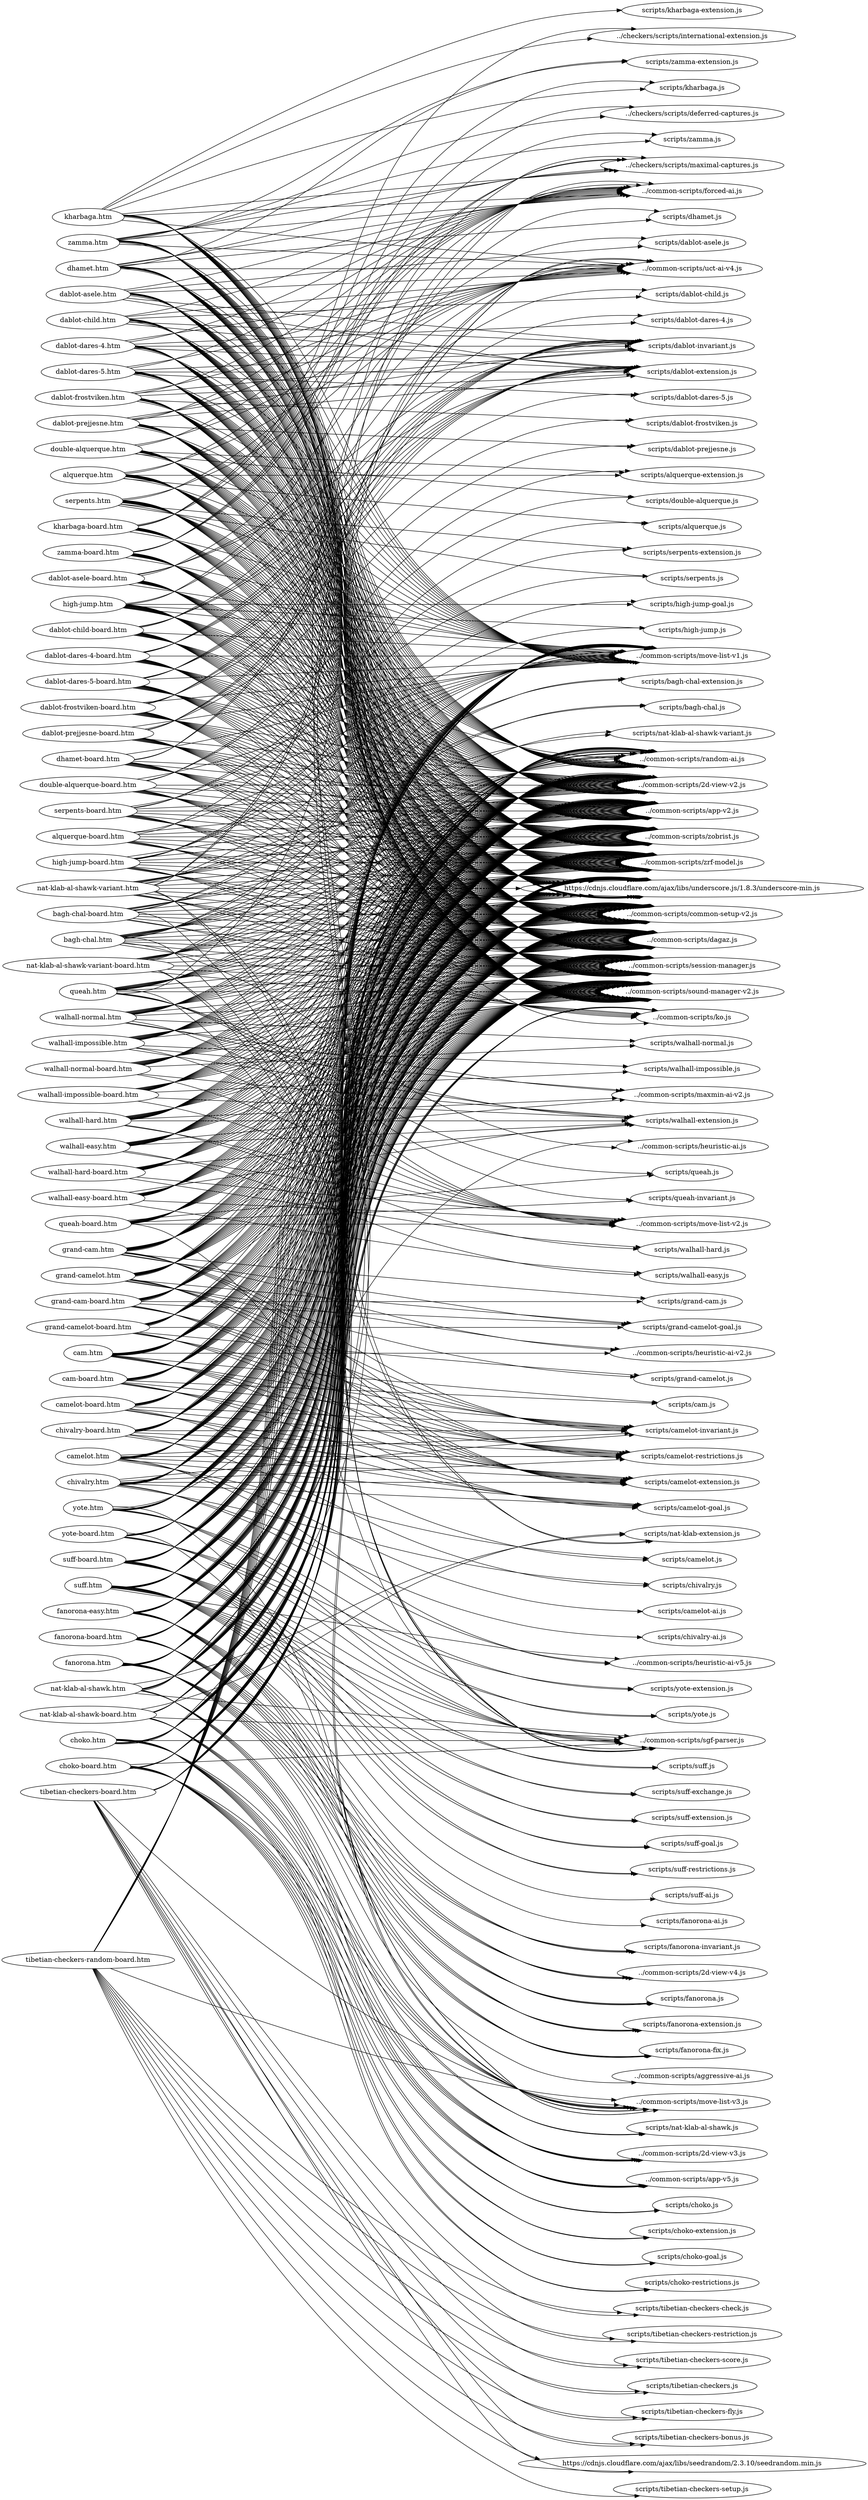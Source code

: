 digraph "graph" {
graph[ ranksep=10, rankdir = LR ];
  "alquerque-board.htm" -> "../common-scripts/2d-view-v2.js";
  "alquerque-board.htm" -> "../common-scripts/app-v2.js";
  "alquerque-board.htm" -> "../common-scripts/common-setup-v2.js";
  "alquerque-board.htm" -> "../common-scripts/dagaz.js";
  "alquerque-board.htm" -> "../common-scripts/move-list-v1.js";
  "alquerque-board.htm" -> "../common-scripts/session-manager.js";
  "alquerque-board.htm" -> "../common-scripts/sound-manager-v2.js";
  "alquerque-board.htm" -> "../common-scripts/zobrist.js";
  "alquerque-board.htm" -> "../common-scripts/zrf-model.js";
  "alquerque-board.htm" -> "https://cdnjs.cloudflare.com/ajax/libs/underscore.js/1.8.3/underscore-min.js";
  "alquerque-board.htm" -> "scripts/alquerque.js";
  "alquerque.htm" -> "../common-scripts/2d-view-v2.js";
  "alquerque.htm" -> "../common-scripts/app-v2.js";
  "alquerque.htm" -> "../common-scripts/common-setup-v2.js";
  "alquerque.htm" -> "../common-scripts/dagaz.js";
  "alquerque.htm" -> "../common-scripts/forced-ai.js";
  "alquerque.htm" -> "../common-scripts/move-list-v1.js";
  "alquerque.htm" -> "../common-scripts/random-ai.js";
  "alquerque.htm" -> "../common-scripts/session-manager.js";
  "alquerque.htm" -> "../common-scripts/sound-manager-v2.js";
  "alquerque.htm" -> "../common-scripts/uct-ai-v4.js";
  "alquerque.htm" -> "../common-scripts/zobrist.js";
  "alquerque.htm" -> "../common-scripts/zrf-model.js";
  "alquerque.htm" -> "https://cdnjs.cloudflare.com/ajax/libs/underscore.js/1.8.3/underscore-min.js";
  "alquerque.htm" -> "scripts/alquerque-extension.js";
  "alquerque.htm" -> "scripts/alquerque.js";
  "bagh-chal-board.htm" -> "../common-scripts/2d-view-v2.js";
  "bagh-chal-board.htm" -> "../common-scripts/app-v2.js";
  "bagh-chal-board.htm" -> "../common-scripts/common-setup-v2.js";
  "bagh-chal-board.htm" -> "../common-scripts/dagaz.js";
  "bagh-chal-board.htm" -> "../common-scripts/ko.js";
  "bagh-chal-board.htm" -> "../common-scripts/move-list-v3.js";
  "bagh-chal-board.htm" -> "../common-scripts/session-manager.js";
  "bagh-chal-board.htm" -> "../common-scripts/sound-manager-v2.js";
  "bagh-chal-board.htm" -> "../common-scripts/zobrist.js";
  "bagh-chal-board.htm" -> "../common-scripts/zrf-model.js";
  "bagh-chal-board.htm" -> "https://cdnjs.cloudflare.com/ajax/libs/underscore.js/1.8.3/underscore-min.js";
  "bagh-chal-board.htm" -> "scripts/bagh-chal-extension.js";
  "bagh-chal-board.htm" -> "scripts/bagh-chal.js";
  "bagh-chal.htm" -> "../common-scripts/2d-view-v2.js";
  "bagh-chal.htm" -> "../common-scripts/app-v2.js";
  "bagh-chal.htm" -> "../common-scripts/common-setup-v2.js";
  "bagh-chal.htm" -> "../common-scripts/dagaz.js";
  "bagh-chal.htm" -> "../common-scripts/heuristic-ai.js";
  "bagh-chal.htm" -> "../common-scripts/ko.js";
  "bagh-chal.htm" -> "../common-scripts/move-list-v3.js";
  "bagh-chal.htm" -> "../common-scripts/random-ai.js";
  "bagh-chal.htm" -> "../common-scripts/session-manager.js";
  "bagh-chal.htm" -> "../common-scripts/sound-manager-v2.js";
  "bagh-chal.htm" -> "../common-scripts/zobrist.js";
  "bagh-chal.htm" -> "../common-scripts/zrf-model.js";
  "bagh-chal.htm" -> "https://cdnjs.cloudflare.com/ajax/libs/underscore.js/1.8.3/underscore-min.js";
  "bagh-chal.htm" -> "scripts/bagh-chal-extension.js";
  "bagh-chal.htm" -> "scripts/bagh-chal.js";
  "cam-board.htm" -> "../common-scripts/2d-view-v2.js";
  "cam-board.htm" -> "../common-scripts/app-v2.js";
  "cam-board.htm" -> "../common-scripts/common-setup-v2.js";
  "cam-board.htm" -> "../common-scripts/dagaz.js";
  "cam-board.htm" -> "../common-scripts/move-list-v1.js";
  "cam-board.htm" -> "../common-scripts/session-manager.js";
  "cam-board.htm" -> "../common-scripts/sound-manager-v2.js";
  "cam-board.htm" -> "../common-scripts/zobrist.js";
  "cam-board.htm" -> "../common-scripts/zrf-model.js";
  "cam-board.htm" -> "https://cdnjs.cloudflare.com/ajax/libs/underscore.js/1.8.3/underscore-min.js";
  "cam-board.htm" -> "scripts/cam.js";
  "cam-board.htm" -> "scripts/camelot-extension.js";
  "cam-board.htm" -> "scripts/camelot-goal.js";
  "cam-board.htm" -> "scripts/camelot-invariant.js";
  "cam-board.htm" -> "scripts/camelot-restrictions.js";
  "cam.htm" -> "../common-scripts/2d-view-v2.js";
  "cam.htm" -> "../common-scripts/app-v2.js";
  "cam.htm" -> "../common-scripts/common-setup-v2.js";
  "cam.htm" -> "../common-scripts/dagaz.js";
  "cam.htm" -> "../common-scripts/heuristic-ai-v2.js";
  "cam.htm" -> "../common-scripts/move-list-v1.js";
  "cam.htm" -> "../common-scripts/random-ai.js";
  "cam.htm" -> "../common-scripts/session-manager.js";
  "cam.htm" -> "../common-scripts/sound-manager-v2.js";
  "cam.htm" -> "../common-scripts/zobrist.js";
  "cam.htm" -> "../common-scripts/zrf-model.js";
  "cam.htm" -> "https://cdnjs.cloudflare.com/ajax/libs/underscore.js/1.8.3/underscore-min.js";
  "cam.htm" -> "scripts/cam.js";
  "cam.htm" -> "scripts/camelot-extension.js";
  "cam.htm" -> "scripts/camelot-goal.js";
  "cam.htm" -> "scripts/camelot-invariant.js";
  "cam.htm" -> "scripts/camelot-restrictions.js";
  "camelot-board.htm" -> "../common-scripts/2d-view-v2.js";
  "camelot-board.htm" -> "../common-scripts/app-v2.js";
  "camelot-board.htm" -> "../common-scripts/common-setup-v2.js";
  "camelot-board.htm" -> "../common-scripts/dagaz.js";
  "camelot-board.htm" -> "../common-scripts/move-list-v1.js";
  "camelot-board.htm" -> "../common-scripts/session-manager.js";
  "camelot-board.htm" -> "../common-scripts/sound-manager-v2.js";
  "camelot-board.htm" -> "../common-scripts/zobrist.js";
  "camelot-board.htm" -> "../common-scripts/zrf-model.js";
  "camelot-board.htm" -> "https://cdnjs.cloudflare.com/ajax/libs/underscore.js/1.8.3/underscore-min.js";
  "camelot-board.htm" -> "scripts/camelot-extension.js";
  "camelot-board.htm" -> "scripts/camelot-goal.js";
  "camelot-board.htm" -> "scripts/camelot-invariant.js";
  "camelot-board.htm" -> "scripts/camelot-restrictions.js";
  "camelot-board.htm" -> "scripts/camelot.js";
  "camelot.htm" -> "../common-scripts/2d-view-v2.js";
  "camelot.htm" -> "../common-scripts/app-v2.js";
  "camelot.htm" -> "../common-scripts/common-setup-v2.js";
  "camelot.htm" -> "../common-scripts/dagaz.js";
  "camelot.htm" -> "../common-scripts/heuristic-ai-v5.js";
  "camelot.htm" -> "../common-scripts/move-list-v1.js";
  "camelot.htm" -> "../common-scripts/random-ai.js";
  "camelot.htm" -> "../common-scripts/session-manager.js";
  "camelot.htm" -> "../common-scripts/sound-manager-v2.js";
  "camelot.htm" -> "../common-scripts/zobrist.js";
  "camelot.htm" -> "../common-scripts/zrf-model.js";
  "camelot.htm" -> "https://cdnjs.cloudflare.com/ajax/libs/underscore.js/1.8.3/underscore-min.js";
  "camelot.htm" -> "scripts/camelot-ai.js";
  "camelot.htm" -> "scripts/camelot-extension.js";
  "camelot.htm" -> "scripts/camelot-goal.js";
  "camelot.htm" -> "scripts/camelot-invariant.js";
  "camelot.htm" -> "scripts/camelot-restrictions.js";
  "camelot.htm" -> "scripts/camelot.js";
  "chivalry-board.htm" -> "../common-scripts/2d-view-v2.js";
  "chivalry-board.htm" -> "../common-scripts/app-v2.js";
  "chivalry-board.htm" -> "../common-scripts/common-setup-v2.js";
  "chivalry-board.htm" -> "../common-scripts/dagaz.js";
  "chivalry-board.htm" -> "../common-scripts/move-list-v1.js";
  "chivalry-board.htm" -> "../common-scripts/session-manager.js";
  "chivalry-board.htm" -> "../common-scripts/sound-manager-v2.js";
  "chivalry-board.htm" -> "../common-scripts/zobrist.js";
  "chivalry-board.htm" -> "../common-scripts/zrf-model.js";
  "chivalry-board.htm" -> "https://cdnjs.cloudflare.com/ajax/libs/underscore.js/1.8.3/underscore-min.js";
  "chivalry-board.htm" -> "scripts/camelot-extension.js";
  "chivalry-board.htm" -> "scripts/camelot-goal.js";
  "chivalry-board.htm" -> "scripts/camelot-invariant.js";
  "chivalry-board.htm" -> "scripts/camelot-restrictions.js";
  "chivalry-board.htm" -> "scripts/chivalry.js";
  "chivalry.htm" -> "../common-scripts/2d-view-v2.js";
  "chivalry.htm" -> "../common-scripts/app-v2.js";
  "chivalry.htm" -> "../common-scripts/common-setup-v2.js";
  "chivalry.htm" -> "../common-scripts/dagaz.js";
  "chivalry.htm" -> "../common-scripts/heuristic-ai-v5.js";
  "chivalry.htm" -> "../common-scripts/move-list-v1.js";
  "chivalry.htm" -> "../common-scripts/random-ai.js";
  "chivalry.htm" -> "../common-scripts/session-manager.js";
  "chivalry.htm" -> "../common-scripts/sound-manager-v2.js";
  "chivalry.htm" -> "../common-scripts/zobrist.js";
  "chivalry.htm" -> "../common-scripts/zrf-model.js";
  "chivalry.htm" -> "https://cdnjs.cloudflare.com/ajax/libs/underscore.js/1.8.3/underscore-min.js";
  "chivalry.htm" -> "scripts/camelot-extension.js";
  "chivalry.htm" -> "scripts/camelot-goal.js";
  "chivalry.htm" -> "scripts/camelot-invariant.js";
  "chivalry.htm" -> "scripts/camelot-restrictions.js";
  "chivalry.htm" -> "scripts/chivalry-ai.js";
  "chivalry.htm" -> "scripts/chivalry.js";
  "choko-board.htm" -> "../common-scripts/2d-view-v3.js";
  "choko-board.htm" -> "../common-scripts/app-v5.js";
  "choko-board.htm" -> "../common-scripts/common-setup-v2.js";
  "choko-board.htm" -> "../common-scripts/dagaz.js";
  "choko-board.htm" -> "../common-scripts/ko.js";
  "choko-board.htm" -> "../common-scripts/move-list-v3.js";
  "choko-board.htm" -> "../common-scripts/session-manager.js";
  "choko-board.htm" -> "../common-scripts/sgf-parser.js";
  "choko-board.htm" -> "../common-scripts/sound-manager-v2.js";
  "choko-board.htm" -> "../common-scripts/zobrist.js";
  "choko-board.htm" -> "../common-scripts/zrf-model.js";
  "choko-board.htm" -> "https://cdnjs.cloudflare.com/ajax/libs/underscore.js/1.8.3/underscore-min.js";
  "choko-board.htm" -> "scripts/choko-extension.js";
  "choko-board.htm" -> "scripts/choko-goal.js";
  "choko-board.htm" -> "scripts/choko-restrictions.js";
  "choko-board.htm" -> "scripts/choko.js";
  "choko.htm" -> "../common-scripts/2d-view-v3.js";
  "choko.htm" -> "../common-scripts/app-v5.js";
  "choko.htm" -> "../common-scripts/common-setup-v2.js";
  "choko.htm" -> "../common-scripts/dagaz.js";
  "choko.htm" -> "../common-scripts/ko.js";
  "choko.htm" -> "../common-scripts/move-list-v3.js";
  "choko.htm" -> "../common-scripts/random-ai.js";
  "choko.htm" -> "../common-scripts/session-manager.js";
  "choko.htm" -> "../common-scripts/sgf-parser.js";
  "choko.htm" -> "../common-scripts/sound-manager-v2.js";
  "choko.htm" -> "../common-scripts/uct-ai-v4.js";
  "choko.htm" -> "../common-scripts/zobrist.js";
  "choko.htm" -> "../common-scripts/zrf-model.js";
  "choko.htm" -> "https://cdnjs.cloudflare.com/ajax/libs/underscore.js/1.8.3/underscore-min.js";
  "choko.htm" -> "scripts/choko-extension.js";
  "choko.htm" -> "scripts/choko-goal.js";
  "choko.htm" -> "scripts/choko-restrictions.js";
  "choko.htm" -> "scripts/choko.js";
  "dablot-asele-board.htm" -> "../common-scripts/2d-view-v2.js";
  "dablot-asele-board.htm" -> "../common-scripts/app-v2.js";
  "dablot-asele-board.htm" -> "../common-scripts/common-setup-v2.js";
  "dablot-asele-board.htm" -> "../common-scripts/dagaz.js";
  "dablot-asele-board.htm" -> "../common-scripts/move-list-v1.js";
  "dablot-asele-board.htm" -> "../common-scripts/session-manager.js";
  "dablot-asele-board.htm" -> "../common-scripts/sound-manager-v2.js";
  "dablot-asele-board.htm" -> "../common-scripts/zobrist.js";
  "dablot-asele-board.htm" -> "../common-scripts/zrf-model.js";
  "dablot-asele-board.htm" -> "https://cdnjs.cloudflare.com/ajax/libs/underscore.js/1.8.3/underscore-min.js";
  "dablot-asele-board.htm" -> "scripts/dablot-asele.js";
  "dablot-asele-board.htm" -> "scripts/dablot-extension.js";
  "dablot-asele-board.htm" -> "scripts/dablot-invariant.js";
  "dablot-asele.htm" -> "../common-scripts/2d-view-v2.js";
  "dablot-asele.htm" -> "../common-scripts/app-v2.js";
  "dablot-asele.htm" -> "../common-scripts/common-setup-v2.js";
  "dablot-asele.htm" -> "../common-scripts/dagaz.js";
  "dablot-asele.htm" -> "../common-scripts/forced-ai.js";
  "dablot-asele.htm" -> "../common-scripts/move-list-v1.js";
  "dablot-asele.htm" -> "../common-scripts/random-ai.js";
  "dablot-asele.htm" -> "../common-scripts/session-manager.js";
  "dablot-asele.htm" -> "../common-scripts/sound-manager-v2.js";
  "dablot-asele.htm" -> "../common-scripts/uct-ai-v4.js";
  "dablot-asele.htm" -> "../common-scripts/zobrist.js";
  "dablot-asele.htm" -> "../common-scripts/zrf-model.js";
  "dablot-asele.htm" -> "https://cdnjs.cloudflare.com/ajax/libs/underscore.js/1.8.3/underscore-min.js";
  "dablot-asele.htm" -> "scripts/dablot-asele.js";
  "dablot-asele.htm" -> "scripts/dablot-extension.js";
  "dablot-asele.htm" -> "scripts/dablot-invariant.js";
  "dablot-child-board.htm" -> "../common-scripts/2d-view-v2.js";
  "dablot-child-board.htm" -> "../common-scripts/app-v2.js";
  "dablot-child-board.htm" -> "../common-scripts/common-setup-v2.js";
  "dablot-child-board.htm" -> "../common-scripts/dagaz.js";
  "dablot-child-board.htm" -> "../common-scripts/move-list-v1.js";
  "dablot-child-board.htm" -> "../common-scripts/session-manager.js";
  "dablot-child-board.htm" -> "../common-scripts/sound-manager-v2.js";
  "dablot-child-board.htm" -> "../common-scripts/zobrist.js";
  "dablot-child-board.htm" -> "../common-scripts/zrf-model.js";
  "dablot-child-board.htm" -> "https://cdnjs.cloudflare.com/ajax/libs/underscore.js/1.8.3/underscore-min.js";
  "dablot-child-board.htm" -> "scripts/dablot-child.js";
  "dablot-child-board.htm" -> "scripts/dablot-extension.js";
  "dablot-child-board.htm" -> "scripts/dablot-invariant.js";
  "dablot-child.htm" -> "../common-scripts/2d-view-v2.js";
  "dablot-child.htm" -> "../common-scripts/app-v2.js";
  "dablot-child.htm" -> "../common-scripts/common-setup-v2.js";
  "dablot-child.htm" -> "../common-scripts/dagaz.js";
  "dablot-child.htm" -> "../common-scripts/forced-ai.js";
  "dablot-child.htm" -> "../common-scripts/move-list-v1.js";
  "dablot-child.htm" -> "../common-scripts/random-ai.js";
  "dablot-child.htm" -> "../common-scripts/session-manager.js";
  "dablot-child.htm" -> "../common-scripts/sound-manager-v2.js";
  "dablot-child.htm" -> "../common-scripts/uct-ai-v4.js";
  "dablot-child.htm" -> "../common-scripts/zobrist.js";
  "dablot-child.htm" -> "../common-scripts/zrf-model.js";
  "dablot-child.htm" -> "https://cdnjs.cloudflare.com/ajax/libs/underscore.js/1.8.3/underscore-min.js";
  "dablot-child.htm" -> "scripts/dablot-child.js";
  "dablot-child.htm" -> "scripts/dablot-extension.js";
  "dablot-child.htm" -> "scripts/dablot-invariant.js";
  "dablot-dares-4-board.htm" -> "../common-scripts/2d-view-v2.js";
  "dablot-dares-4-board.htm" -> "../common-scripts/app-v2.js";
  "dablot-dares-4-board.htm" -> "../common-scripts/common-setup-v2.js";
  "dablot-dares-4-board.htm" -> "../common-scripts/dagaz.js";
  "dablot-dares-4-board.htm" -> "../common-scripts/move-list-v1.js";
  "dablot-dares-4-board.htm" -> "../common-scripts/session-manager.js";
  "dablot-dares-4-board.htm" -> "../common-scripts/sound-manager-v2.js";
  "dablot-dares-4-board.htm" -> "../common-scripts/zobrist.js";
  "dablot-dares-4-board.htm" -> "../common-scripts/zrf-model.js";
  "dablot-dares-4-board.htm" -> "https://cdnjs.cloudflare.com/ajax/libs/underscore.js/1.8.3/underscore-min.js";
  "dablot-dares-4-board.htm" -> "scripts/dablot-dares-4.js";
  "dablot-dares-4-board.htm" -> "scripts/dablot-extension.js";
  "dablot-dares-4-board.htm" -> "scripts/dablot-invariant.js";
  "dablot-dares-4.htm" -> "../common-scripts/2d-view-v2.js";
  "dablot-dares-4.htm" -> "../common-scripts/app-v2.js";
  "dablot-dares-4.htm" -> "../common-scripts/common-setup-v2.js";
  "dablot-dares-4.htm" -> "../common-scripts/dagaz.js";
  "dablot-dares-4.htm" -> "../common-scripts/forced-ai.js";
  "dablot-dares-4.htm" -> "../common-scripts/move-list-v1.js";
  "dablot-dares-4.htm" -> "../common-scripts/random-ai.js";
  "dablot-dares-4.htm" -> "../common-scripts/session-manager.js";
  "dablot-dares-4.htm" -> "../common-scripts/sound-manager-v2.js";
  "dablot-dares-4.htm" -> "../common-scripts/uct-ai-v4.js";
  "dablot-dares-4.htm" -> "../common-scripts/zobrist.js";
  "dablot-dares-4.htm" -> "../common-scripts/zrf-model.js";
  "dablot-dares-4.htm" -> "https://cdnjs.cloudflare.com/ajax/libs/underscore.js/1.8.3/underscore-min.js";
  "dablot-dares-4.htm" -> "scripts/dablot-dares-4.js";
  "dablot-dares-4.htm" -> "scripts/dablot-extension.js";
  "dablot-dares-4.htm" -> "scripts/dablot-invariant.js";
  "dablot-dares-5-board.htm" -> "../common-scripts/2d-view-v2.js";
  "dablot-dares-5-board.htm" -> "../common-scripts/app-v2.js";
  "dablot-dares-5-board.htm" -> "../common-scripts/common-setup-v2.js";
  "dablot-dares-5-board.htm" -> "../common-scripts/dagaz.js";
  "dablot-dares-5-board.htm" -> "../common-scripts/move-list-v1.js";
  "dablot-dares-5-board.htm" -> "../common-scripts/session-manager.js";
  "dablot-dares-5-board.htm" -> "../common-scripts/sound-manager-v2.js";
  "dablot-dares-5-board.htm" -> "../common-scripts/zobrist.js";
  "dablot-dares-5-board.htm" -> "../common-scripts/zrf-model.js";
  "dablot-dares-5-board.htm" -> "https://cdnjs.cloudflare.com/ajax/libs/underscore.js/1.8.3/underscore-min.js";
  "dablot-dares-5-board.htm" -> "scripts/dablot-dares-5.js";
  "dablot-dares-5-board.htm" -> "scripts/dablot-extension.js";
  "dablot-dares-5-board.htm" -> "scripts/dablot-invariant.js";
  "dablot-dares-5.htm" -> "../common-scripts/2d-view-v2.js";
  "dablot-dares-5.htm" -> "../common-scripts/app-v2.js";
  "dablot-dares-5.htm" -> "../common-scripts/common-setup-v2.js";
  "dablot-dares-5.htm" -> "../common-scripts/dagaz.js";
  "dablot-dares-5.htm" -> "../common-scripts/forced-ai.js";
  "dablot-dares-5.htm" -> "../common-scripts/move-list-v1.js";
  "dablot-dares-5.htm" -> "../common-scripts/random-ai.js";
  "dablot-dares-5.htm" -> "../common-scripts/session-manager.js";
  "dablot-dares-5.htm" -> "../common-scripts/sound-manager-v2.js";
  "dablot-dares-5.htm" -> "../common-scripts/uct-ai-v4.js";
  "dablot-dares-5.htm" -> "../common-scripts/zobrist.js";
  "dablot-dares-5.htm" -> "../common-scripts/zrf-model.js";
  "dablot-dares-5.htm" -> "https://cdnjs.cloudflare.com/ajax/libs/underscore.js/1.8.3/underscore-min.js";
  "dablot-dares-5.htm" -> "scripts/dablot-dares-5.js";
  "dablot-dares-5.htm" -> "scripts/dablot-extension.js";
  "dablot-dares-5.htm" -> "scripts/dablot-invariant.js";
  "dablot-frostviken-board.htm" -> "../common-scripts/2d-view-v2.js";
  "dablot-frostviken-board.htm" -> "../common-scripts/app-v2.js";
  "dablot-frostviken-board.htm" -> "../common-scripts/common-setup-v2.js";
  "dablot-frostviken-board.htm" -> "../common-scripts/dagaz.js";
  "dablot-frostviken-board.htm" -> "../common-scripts/move-list-v1.js";
  "dablot-frostviken-board.htm" -> "../common-scripts/session-manager.js";
  "dablot-frostviken-board.htm" -> "../common-scripts/sound-manager-v2.js";
  "dablot-frostviken-board.htm" -> "../common-scripts/zobrist.js";
  "dablot-frostviken-board.htm" -> "../common-scripts/zrf-model.js";
  "dablot-frostviken-board.htm" -> "https://cdnjs.cloudflare.com/ajax/libs/underscore.js/1.8.3/underscore-min.js";
  "dablot-frostviken-board.htm" -> "scripts/dablot-extension.js";
  "dablot-frostviken-board.htm" -> "scripts/dablot-frostviken.js";
  "dablot-frostviken-board.htm" -> "scripts/dablot-invariant.js";
  "dablot-frostviken.htm" -> "../common-scripts/2d-view-v2.js";
  "dablot-frostviken.htm" -> "../common-scripts/app-v2.js";
  "dablot-frostviken.htm" -> "../common-scripts/common-setup-v2.js";
  "dablot-frostviken.htm" -> "../common-scripts/dagaz.js";
  "dablot-frostviken.htm" -> "../common-scripts/forced-ai.js";
  "dablot-frostviken.htm" -> "../common-scripts/move-list-v1.js";
  "dablot-frostviken.htm" -> "../common-scripts/random-ai.js";
  "dablot-frostviken.htm" -> "../common-scripts/session-manager.js";
  "dablot-frostviken.htm" -> "../common-scripts/sound-manager-v2.js";
  "dablot-frostviken.htm" -> "../common-scripts/uct-ai-v4.js";
  "dablot-frostviken.htm" -> "../common-scripts/zobrist.js";
  "dablot-frostviken.htm" -> "../common-scripts/zrf-model.js";
  "dablot-frostviken.htm" -> "https://cdnjs.cloudflare.com/ajax/libs/underscore.js/1.8.3/underscore-min.js";
  "dablot-frostviken.htm" -> "scripts/dablot-extension.js";
  "dablot-frostviken.htm" -> "scripts/dablot-frostviken.js";
  "dablot-frostviken.htm" -> "scripts/dablot-invariant.js";
  "dablot-prejjesne-board.htm" -> "../common-scripts/2d-view-v2.js";
  "dablot-prejjesne-board.htm" -> "../common-scripts/app-v2.js";
  "dablot-prejjesne-board.htm" -> "../common-scripts/common-setup-v2.js";
  "dablot-prejjesne-board.htm" -> "../common-scripts/dagaz.js";
  "dablot-prejjesne-board.htm" -> "../common-scripts/move-list-v1.js";
  "dablot-prejjesne-board.htm" -> "../common-scripts/session-manager.js";
  "dablot-prejjesne-board.htm" -> "../common-scripts/sound-manager-v2.js";
  "dablot-prejjesne-board.htm" -> "../common-scripts/zobrist.js";
  "dablot-prejjesne-board.htm" -> "../common-scripts/zrf-model.js";
  "dablot-prejjesne-board.htm" -> "https://cdnjs.cloudflare.com/ajax/libs/underscore.js/1.8.3/underscore-min.js";
  "dablot-prejjesne-board.htm" -> "scripts/dablot-extension.js";
  "dablot-prejjesne-board.htm" -> "scripts/dablot-invariant.js";
  "dablot-prejjesne-board.htm" -> "scripts/dablot-prejjesne.js";
  "dablot-prejjesne.htm" -> "../common-scripts/2d-view-v2.js";
  "dablot-prejjesne.htm" -> "../common-scripts/app-v2.js";
  "dablot-prejjesne.htm" -> "../common-scripts/common-setup-v2.js";
  "dablot-prejjesne.htm" -> "../common-scripts/dagaz.js";
  "dablot-prejjesne.htm" -> "../common-scripts/forced-ai.js";
  "dablot-prejjesne.htm" -> "../common-scripts/move-list-v1.js";
  "dablot-prejjesne.htm" -> "../common-scripts/random-ai.js";
  "dablot-prejjesne.htm" -> "../common-scripts/session-manager.js";
  "dablot-prejjesne.htm" -> "../common-scripts/sound-manager-v2.js";
  "dablot-prejjesne.htm" -> "../common-scripts/uct-ai-v4.js";
  "dablot-prejjesne.htm" -> "../common-scripts/zobrist.js";
  "dablot-prejjesne.htm" -> "../common-scripts/zrf-model.js";
  "dablot-prejjesne.htm" -> "https://cdnjs.cloudflare.com/ajax/libs/underscore.js/1.8.3/underscore-min.js";
  "dablot-prejjesne.htm" -> "scripts/dablot-extension.js";
  "dablot-prejjesne.htm" -> "scripts/dablot-invariant.js";
  "dablot-prejjesne.htm" -> "scripts/dablot-prejjesne.js";
  "dhamet-board.htm" -> "../checkers/scripts/maximal-captures.js";
  "dhamet-board.htm" -> "../common-scripts/2d-view-v2.js";
  "dhamet-board.htm" -> "../common-scripts/app-v2.js";
  "dhamet-board.htm" -> "../common-scripts/common-setup-v2.js";
  "dhamet-board.htm" -> "../common-scripts/dagaz.js";
  "dhamet-board.htm" -> "../common-scripts/move-list-v1.js";
  "dhamet-board.htm" -> "../common-scripts/session-manager.js";
  "dhamet-board.htm" -> "../common-scripts/sound-manager-v2.js";
  "dhamet-board.htm" -> "../common-scripts/zobrist.js";
  "dhamet-board.htm" -> "../common-scripts/zrf-model.js";
  "dhamet-board.htm" -> "https://cdnjs.cloudflare.com/ajax/libs/underscore.js/1.8.3/underscore-min.js";
  "dhamet-board.htm" -> "scripts/dhamet.js";
  "dhamet.htm" -> "../checkers/scripts/maximal-captures.js";
  "dhamet.htm" -> "../common-scripts/2d-view-v2.js";
  "dhamet.htm" -> "../common-scripts/app-v2.js";
  "dhamet.htm" -> "../common-scripts/common-setup-v2.js";
  "dhamet.htm" -> "../common-scripts/dagaz.js";
  "dhamet.htm" -> "../common-scripts/forced-ai.js";
  "dhamet.htm" -> "../common-scripts/move-list-v1.js";
  "dhamet.htm" -> "../common-scripts/random-ai.js";
  "dhamet.htm" -> "../common-scripts/session-manager.js";
  "dhamet.htm" -> "../common-scripts/sound-manager-v2.js";
  "dhamet.htm" -> "../common-scripts/uct-ai-v4.js";
  "dhamet.htm" -> "../common-scripts/zobrist.js";
  "dhamet.htm" -> "../common-scripts/zrf-model.js";
  "dhamet.htm" -> "https://cdnjs.cloudflare.com/ajax/libs/underscore.js/1.8.3/underscore-min.js";
  "dhamet.htm" -> "scripts/dhamet.js";
  "dhamet.htm" -> "scripts/zamma-extension.js";
  "double-alquerque-board.htm" -> "../common-scripts/2d-view-v2.js";
  "double-alquerque-board.htm" -> "../common-scripts/app-v2.js";
  "double-alquerque-board.htm" -> "../common-scripts/common-setup-v2.js";
  "double-alquerque-board.htm" -> "../common-scripts/dagaz.js";
  "double-alquerque-board.htm" -> "../common-scripts/move-list-v1.js";
  "double-alquerque-board.htm" -> "../common-scripts/session-manager.js";
  "double-alquerque-board.htm" -> "../common-scripts/sound-manager-v2.js";
  "double-alquerque-board.htm" -> "../common-scripts/zobrist.js";
  "double-alquerque-board.htm" -> "../common-scripts/zrf-model.js";
  "double-alquerque-board.htm" -> "https://cdnjs.cloudflare.com/ajax/libs/underscore.js/1.8.3/underscore-min.js";
  "double-alquerque-board.htm" -> "scripts/alquerque-extension.js";
  "double-alquerque-board.htm" -> "scripts/double-alquerque.js";
  "double-alquerque.htm" -> "../common-scripts/2d-view-v2.js";
  "double-alquerque.htm" -> "../common-scripts/app-v2.js";
  "double-alquerque.htm" -> "../common-scripts/common-setup-v2.js";
  "double-alquerque.htm" -> "../common-scripts/dagaz.js";
  "double-alquerque.htm" -> "../common-scripts/forced-ai.js";
  "double-alquerque.htm" -> "../common-scripts/move-list-v1.js";
  "double-alquerque.htm" -> "../common-scripts/random-ai.js";
  "double-alquerque.htm" -> "../common-scripts/session-manager.js";
  "double-alquerque.htm" -> "../common-scripts/sound-manager-v2.js";
  "double-alquerque.htm" -> "../common-scripts/uct-ai-v4.js";
  "double-alquerque.htm" -> "../common-scripts/zobrist.js";
  "double-alquerque.htm" -> "../common-scripts/zrf-model.js";
  "double-alquerque.htm" -> "https://cdnjs.cloudflare.com/ajax/libs/underscore.js/1.8.3/underscore-min.js";
  "double-alquerque.htm" -> "scripts/alquerque-extension.js";
  "double-alquerque.htm" -> "scripts/double-alquerque.js";
  "fanorona-board.htm" -> "../common-scripts/2d-view-v4.js";
  "fanorona-board.htm" -> "../common-scripts/app-v2.js";
  "fanorona-board.htm" -> "../common-scripts/common-setup-v2.js";
  "fanorona-board.htm" -> "../common-scripts/dagaz.js";
  "fanorona-board.htm" -> "../common-scripts/move-list-v1.js";
  "fanorona-board.htm" -> "../common-scripts/session-manager.js";
  "fanorona-board.htm" -> "../common-scripts/sound-manager-v2.js";
  "fanorona-board.htm" -> "../common-scripts/zobrist.js";
  "fanorona-board.htm" -> "../common-scripts/zrf-model.js";
  "fanorona-board.htm" -> "https://cdnjs.cloudflare.com/ajax/libs/underscore.js/1.8.3/underscore-min.js";
  "fanorona-board.htm" -> "scripts/fanorona-extension.js";
  "fanorona-board.htm" -> "scripts/fanorona-fix.js";
  "fanorona-board.htm" -> "scripts/fanorona-invariant.js";
  "fanorona-board.htm" -> "scripts/fanorona.js";
  "fanorona-easy.htm" -> "../common-scripts/2d-view-v4.js";
  "fanorona-easy.htm" -> "../common-scripts/app-v2.js";
  "fanorona-easy.htm" -> "../common-scripts/common-setup-v2.js";
  "fanorona-easy.htm" -> "../common-scripts/dagaz.js";
  "fanorona-easy.htm" -> "../common-scripts/move-list-v1.js";
  "fanorona-easy.htm" -> "../common-scripts/random-ai.js";
  "fanorona-easy.htm" -> "../common-scripts/session-manager.js";
  "fanorona-easy.htm" -> "../common-scripts/sound-manager-v2.js";
  "fanorona-easy.htm" -> "../common-scripts/zobrist.js";
  "fanorona-easy.htm" -> "../common-scripts/zrf-model.js";
  "fanorona-easy.htm" -> "https://cdnjs.cloudflare.com/ajax/libs/underscore.js/1.8.3/underscore-min.js";
  "fanorona-easy.htm" -> "scripts/fanorona-ai.js";
  "fanorona-easy.htm" -> "scripts/fanorona-extension.js";
  "fanorona-easy.htm" -> "scripts/fanorona-fix.js";
  "fanorona-easy.htm" -> "scripts/fanorona-invariant.js";
  "fanorona-easy.htm" -> "scripts/fanorona.js";
  "fanorona.htm" -> "../common-scripts/2d-view-v4.js";
  "fanorona.htm" -> "../common-scripts/aggressive-ai.js";
  "fanorona.htm" -> "../common-scripts/app-v2.js";
  "fanorona.htm" -> "../common-scripts/common-setup-v2.js";
  "fanorona.htm" -> "../common-scripts/dagaz.js";
  "fanorona.htm" -> "../common-scripts/move-list-v1.js";
  "fanorona.htm" -> "../common-scripts/random-ai.js";
  "fanorona.htm" -> "../common-scripts/session-manager.js";
  "fanorona.htm" -> "../common-scripts/sound-manager-v2.js";
  "fanorona.htm" -> "../common-scripts/zobrist.js";
  "fanorona.htm" -> "../common-scripts/zrf-model.js";
  "fanorona.htm" -> "https://cdnjs.cloudflare.com/ajax/libs/underscore.js/1.8.3/underscore-min.js";
  "fanorona.htm" -> "scripts/fanorona-extension.js";
  "fanorona.htm" -> "scripts/fanorona-fix.js";
  "fanorona.htm" -> "scripts/fanorona-invariant.js";
  "fanorona.htm" -> "scripts/fanorona.js";
  "grand-cam-board.htm" -> "../common-scripts/2d-view-v2.js";
  "grand-cam-board.htm" -> "../common-scripts/app-v2.js";
  "grand-cam-board.htm" -> "../common-scripts/common-setup-v2.js";
  "grand-cam-board.htm" -> "../common-scripts/dagaz.js";
  "grand-cam-board.htm" -> "../common-scripts/move-list-v1.js";
  "grand-cam-board.htm" -> "../common-scripts/session-manager.js";
  "grand-cam-board.htm" -> "../common-scripts/sound-manager-v2.js";
  "grand-cam-board.htm" -> "../common-scripts/zobrist.js";
  "grand-cam-board.htm" -> "../common-scripts/zrf-model.js";
  "grand-cam-board.htm" -> "https://cdnjs.cloudflare.com/ajax/libs/underscore.js/1.8.3/underscore-min.js";
  "grand-cam-board.htm" -> "scripts/camelot-extension.js";
  "grand-cam-board.htm" -> "scripts/camelot-invariant.js";
  "grand-cam-board.htm" -> "scripts/camelot-restrictions.js";
  "grand-cam-board.htm" -> "scripts/grand-cam.js";
  "grand-cam-board.htm" -> "scripts/grand-camelot-goal.js";
  "grand-cam.htm" -> "../common-scripts/2d-view-v2.js";
  "grand-cam.htm" -> "../common-scripts/app-v2.js";
  "grand-cam.htm" -> "../common-scripts/common-setup-v2.js";
  "grand-cam.htm" -> "../common-scripts/dagaz.js";
  "grand-cam.htm" -> "../common-scripts/heuristic-ai-v2.js";
  "grand-cam.htm" -> "../common-scripts/move-list-v1.js";
  "grand-cam.htm" -> "../common-scripts/random-ai.js";
  "grand-cam.htm" -> "../common-scripts/session-manager.js";
  "grand-cam.htm" -> "../common-scripts/sound-manager-v2.js";
  "grand-cam.htm" -> "../common-scripts/zobrist.js";
  "grand-cam.htm" -> "../common-scripts/zrf-model.js";
  "grand-cam.htm" -> "https://cdnjs.cloudflare.com/ajax/libs/underscore.js/1.8.3/underscore-min.js";
  "grand-cam.htm" -> "scripts/camelot-extension.js";
  "grand-cam.htm" -> "scripts/camelot-invariant.js";
  "grand-cam.htm" -> "scripts/camelot-restrictions.js";
  "grand-cam.htm" -> "scripts/grand-cam.js";
  "grand-cam.htm" -> "scripts/grand-camelot-goal.js";
  "grand-camelot-board.htm" -> "../common-scripts/2d-view-v2.js";
  "grand-camelot-board.htm" -> "../common-scripts/app-v2.js";
  "grand-camelot-board.htm" -> "../common-scripts/common-setup-v2.js";
  "grand-camelot-board.htm" -> "../common-scripts/dagaz.js";
  "grand-camelot-board.htm" -> "../common-scripts/move-list-v1.js";
  "grand-camelot-board.htm" -> "../common-scripts/session-manager.js";
  "grand-camelot-board.htm" -> "../common-scripts/sound-manager-v2.js";
  "grand-camelot-board.htm" -> "../common-scripts/zobrist.js";
  "grand-camelot-board.htm" -> "../common-scripts/zrf-model.js";
  "grand-camelot-board.htm" -> "https://cdnjs.cloudflare.com/ajax/libs/underscore.js/1.8.3/underscore-min.js";
  "grand-camelot-board.htm" -> "scripts/camelot-extension.js";
  "grand-camelot-board.htm" -> "scripts/camelot-invariant.js";
  "grand-camelot-board.htm" -> "scripts/camelot-restrictions.js";
  "grand-camelot-board.htm" -> "scripts/grand-camelot-goal.js";
  "grand-camelot-board.htm" -> "scripts/grand-camelot.js";
  "grand-camelot.htm" -> "../common-scripts/2d-view-v2.js";
  "grand-camelot.htm" -> "../common-scripts/app-v2.js";
  "grand-camelot.htm" -> "../common-scripts/common-setup-v2.js";
  "grand-camelot.htm" -> "../common-scripts/dagaz.js";
  "grand-camelot.htm" -> "../common-scripts/heuristic-ai-v2.js";
  "grand-camelot.htm" -> "../common-scripts/move-list-v1.js";
  "grand-camelot.htm" -> "../common-scripts/random-ai.js";
  "grand-camelot.htm" -> "../common-scripts/session-manager.js";
  "grand-camelot.htm" -> "../common-scripts/sound-manager-v2.js";
  "grand-camelot.htm" -> "../common-scripts/zobrist.js";
  "grand-camelot.htm" -> "../common-scripts/zrf-model.js";
  "grand-camelot.htm" -> "https://cdnjs.cloudflare.com/ajax/libs/underscore.js/1.8.3/underscore-min.js";
  "grand-camelot.htm" -> "scripts/camelot-extension.js";
  "grand-camelot.htm" -> "scripts/camelot-invariant.js";
  "grand-camelot.htm" -> "scripts/camelot-restrictions.js";
  "grand-camelot.htm" -> "scripts/grand-camelot-goal.js";
  "grand-camelot.htm" -> "scripts/grand-camelot.js";
  "high-jump-board.htm" -> "../common-scripts/2d-view-v2.js";
  "high-jump-board.htm" -> "../common-scripts/app-v2.js";
  "high-jump-board.htm" -> "../common-scripts/common-setup-v2.js";
  "high-jump-board.htm" -> "../common-scripts/dagaz.js";
  "high-jump-board.htm" -> "../common-scripts/ko.js";
  "high-jump-board.htm" -> "../common-scripts/move-list-v1.js";
  "high-jump-board.htm" -> "../common-scripts/session-manager.js";
  "high-jump-board.htm" -> "../common-scripts/sound-manager-v2.js";
  "high-jump-board.htm" -> "../common-scripts/zobrist.js";
  "high-jump-board.htm" -> "../common-scripts/zrf-model.js";
  "high-jump-board.htm" -> "https://cdnjs.cloudflare.com/ajax/libs/underscore.js/1.8.3/underscore-min.js";
  "high-jump-board.htm" -> "scripts/high-jump-goal.js";
  "high-jump-board.htm" -> "scripts/high-jump.js";
  "high-jump.htm" -> "../common-scripts/2d-view-v2.js";
  "high-jump.htm" -> "../common-scripts/app-v2.js";
  "high-jump.htm" -> "../common-scripts/common-setup-v2.js";
  "high-jump.htm" -> "../common-scripts/dagaz.js";
  "high-jump.htm" -> "../common-scripts/forced-ai.js";
  "high-jump.htm" -> "../common-scripts/ko.js";
  "high-jump.htm" -> "../common-scripts/move-list-v1.js";
  "high-jump.htm" -> "../common-scripts/random-ai.js";
  "high-jump.htm" -> "../common-scripts/session-manager.js";
  "high-jump.htm" -> "../common-scripts/sound-manager-v2.js";
  "high-jump.htm" -> "../common-scripts/uct-ai-v4.js";
  "high-jump.htm" -> "../common-scripts/zobrist.js";
  "high-jump.htm" -> "../common-scripts/zrf-model.js";
  "high-jump.htm" -> "https://cdnjs.cloudflare.com/ajax/libs/underscore.js/1.8.3/underscore-min.js";
  "high-jump.htm" -> "scripts/high-jump-goal.js";
  "high-jump.htm" -> "scripts/high-jump.js";
  "kharbaga-board.htm" -> "../checkers/scripts/international-extension.js";
  "kharbaga-board.htm" -> "../checkers/scripts/maximal-captures.js";
  "kharbaga-board.htm" -> "../common-scripts/2d-view-v2.js";
  "kharbaga-board.htm" -> "../common-scripts/app-v2.js";
  "kharbaga-board.htm" -> "../common-scripts/common-setup-v2.js";
  "kharbaga-board.htm" -> "../common-scripts/dagaz.js";
  "kharbaga-board.htm" -> "../common-scripts/move-list-v1.js";
  "kharbaga-board.htm" -> "../common-scripts/session-manager.js";
  "kharbaga-board.htm" -> "../common-scripts/sound-manager-v2.js";
  "kharbaga-board.htm" -> "../common-scripts/zobrist.js";
  "kharbaga-board.htm" -> "../common-scripts/zrf-model.js";
  "kharbaga-board.htm" -> "https://cdnjs.cloudflare.com/ajax/libs/underscore.js/1.8.3/underscore-min.js";
  "kharbaga-board.htm" -> "scripts/kharbaga.js";
  "kharbaga.htm" -> "../checkers/scripts/international-extension.js";
  "kharbaga.htm" -> "../checkers/scripts/maximal-captures.js";
  "kharbaga.htm" -> "../common-scripts/2d-view-v2.js";
  "kharbaga.htm" -> "../common-scripts/app-v2.js";
  "kharbaga.htm" -> "../common-scripts/common-setup-v2.js";
  "kharbaga.htm" -> "../common-scripts/dagaz.js";
  "kharbaga.htm" -> "../common-scripts/forced-ai.js";
  "kharbaga.htm" -> "../common-scripts/move-list-v1.js";
  "kharbaga.htm" -> "../common-scripts/random-ai.js";
  "kharbaga.htm" -> "../common-scripts/session-manager.js";
  "kharbaga.htm" -> "../common-scripts/sound-manager-v2.js";
  "kharbaga.htm" -> "../common-scripts/uct-ai-v4.js";
  "kharbaga.htm" -> "../common-scripts/zobrist.js";
  "kharbaga.htm" -> "../common-scripts/zrf-model.js";
  "kharbaga.htm" -> "https://cdnjs.cloudflare.com/ajax/libs/underscore.js/1.8.3/underscore-min.js";
  "kharbaga.htm" -> "scripts/kharbaga-extension.js";
  "kharbaga.htm" -> "scripts/kharbaga.js";
  "nat-klab-al-shawk-board.htm" -> "../common-scripts/2d-view-v3.js";
  "nat-klab-al-shawk-board.htm" -> "../common-scripts/app-v5.js";
  "nat-klab-al-shawk-board.htm" -> "../common-scripts/common-setup-v2.js";
  "nat-klab-al-shawk-board.htm" -> "../common-scripts/dagaz.js";
  "nat-klab-al-shawk-board.htm" -> "../common-scripts/ko.js";
  "nat-klab-al-shawk-board.htm" -> "../common-scripts/move-list-v3.js";
  "nat-klab-al-shawk-board.htm" -> "../common-scripts/session-manager.js";
  "nat-klab-al-shawk-board.htm" -> "../common-scripts/sgf-parser.js";
  "nat-klab-al-shawk-board.htm" -> "../common-scripts/sound-manager-v2.js";
  "nat-klab-al-shawk-board.htm" -> "../common-scripts/zobrist.js";
  "nat-klab-al-shawk-board.htm" -> "../common-scripts/zrf-model.js";
  "nat-klab-al-shawk-board.htm" -> "https://cdnjs.cloudflare.com/ajax/libs/underscore.js/1.8.3/underscore-min.js";
  "nat-klab-al-shawk-board.htm" -> "scripts/nat-klab-al-shawk.js";
  "nat-klab-al-shawk-board.htm" -> "scripts/nat-klab-extension.js";
  "nat-klab-al-shawk-variant-board.htm" -> "../common-scripts/2d-view-v2.js";
  "nat-klab-al-shawk-variant-board.htm" -> "../common-scripts/app-v2.js";
  "nat-klab-al-shawk-variant-board.htm" -> "../common-scripts/common-setup-v2.js";
  "nat-klab-al-shawk-variant-board.htm" -> "../common-scripts/dagaz.js";
  "nat-klab-al-shawk-variant-board.htm" -> "../common-scripts/ko.js";
  "nat-klab-al-shawk-variant-board.htm" -> "../common-scripts/move-list-v1.js";
  "nat-klab-al-shawk-variant-board.htm" -> "../common-scripts/session-manager.js";
  "nat-klab-al-shawk-variant-board.htm" -> "../common-scripts/sgf-parser.js";
  "nat-klab-al-shawk-variant-board.htm" -> "../common-scripts/sound-manager-v2.js";
  "nat-klab-al-shawk-variant-board.htm" -> "../common-scripts/zobrist.js";
  "nat-klab-al-shawk-variant-board.htm" -> "../common-scripts/zrf-model.js";
  "nat-klab-al-shawk-variant-board.htm" -> "https://cdnjs.cloudflare.com/ajax/libs/underscore.js/1.8.3/underscore-min.js";
  "nat-klab-al-shawk-variant-board.htm" -> "scripts/nat-klab-al-shawk-variant.js";
  "nat-klab-al-shawk-variant-board.htm" -> "scripts/nat-klab-extension.js";
  "nat-klab-al-shawk-variant.htm" -> "../common-scripts/2d-view-v2.js";
  "nat-klab-al-shawk-variant.htm" -> "../common-scripts/app-v2.js";
  "nat-klab-al-shawk-variant.htm" -> "../common-scripts/common-setup-v2.js";
  "nat-klab-al-shawk-variant.htm" -> "../common-scripts/dagaz.js";
  "nat-klab-al-shawk-variant.htm" -> "../common-scripts/forced-ai.js";
  "nat-klab-al-shawk-variant.htm" -> "../common-scripts/ko.js";
  "nat-klab-al-shawk-variant.htm" -> "../common-scripts/move-list-v1.js";
  "nat-klab-al-shawk-variant.htm" -> "../common-scripts/random-ai.js";
  "nat-klab-al-shawk-variant.htm" -> "../common-scripts/session-manager.js";
  "nat-klab-al-shawk-variant.htm" -> "../common-scripts/sgf-parser.js";
  "nat-klab-al-shawk-variant.htm" -> "../common-scripts/sound-manager-v2.js";
  "nat-klab-al-shawk-variant.htm" -> "../common-scripts/uct-ai-v4.js";
  "nat-klab-al-shawk-variant.htm" -> "../common-scripts/zobrist.js";
  "nat-klab-al-shawk-variant.htm" -> "../common-scripts/zrf-model.js";
  "nat-klab-al-shawk-variant.htm" -> "https://cdnjs.cloudflare.com/ajax/libs/underscore.js/1.8.3/underscore-min.js";
  "nat-klab-al-shawk-variant.htm" -> "scripts/nat-klab-al-shawk-variant.js";
  "nat-klab-al-shawk-variant.htm" -> "scripts/nat-klab-extension.js";
  "nat-klab-al-shawk.htm" -> "../common-scripts/2d-view-v3.js";
  "nat-klab-al-shawk.htm" -> "../common-scripts/app-v5.js";
  "nat-klab-al-shawk.htm" -> "../common-scripts/common-setup-v2.js";
  "nat-klab-al-shawk.htm" -> "../common-scripts/dagaz.js";
  "nat-klab-al-shawk.htm" -> "../common-scripts/forced-ai.js";
  "nat-klab-al-shawk.htm" -> "../common-scripts/ko.js";
  "nat-klab-al-shawk.htm" -> "../common-scripts/move-list-v3.js";
  "nat-klab-al-shawk.htm" -> "../common-scripts/random-ai.js";
  "nat-klab-al-shawk.htm" -> "../common-scripts/session-manager.js";
  "nat-klab-al-shawk.htm" -> "../common-scripts/sgf-parser.js";
  "nat-klab-al-shawk.htm" -> "../common-scripts/sound-manager-v2.js";
  "nat-klab-al-shawk.htm" -> "../common-scripts/uct-ai-v4.js";
  "nat-klab-al-shawk.htm" -> "../common-scripts/zobrist.js";
  "nat-klab-al-shawk.htm" -> "../common-scripts/zrf-model.js";
  "nat-klab-al-shawk.htm" -> "https://cdnjs.cloudflare.com/ajax/libs/underscore.js/1.8.3/underscore-min.js";
  "nat-klab-al-shawk.htm" -> "scripts/nat-klab-al-shawk.js";
  "nat-klab-al-shawk.htm" -> "scripts/nat-klab-extension.js";
  "queah-board.htm" -> "../common-scripts/2d-view-v2.js";
  "queah-board.htm" -> "../common-scripts/app-v2.js";
  "queah-board.htm" -> "../common-scripts/common-setup-v2.js";
  "queah-board.htm" -> "../common-scripts/dagaz.js";
  "queah-board.htm" -> "../common-scripts/move-list-v2.js";
  "queah-board.htm" -> "../common-scripts/session-manager.js";
  "queah-board.htm" -> "../common-scripts/sgf-parser.js";
  "queah-board.htm" -> "../common-scripts/sound-manager-v2.js";
  "queah-board.htm" -> "../common-scripts/zobrist.js";
  "queah-board.htm" -> "../common-scripts/zrf-model.js";
  "queah-board.htm" -> "https://cdnjs.cloudflare.com/ajax/libs/underscore.js/1.8.3/underscore-min.js";
  "queah-board.htm" -> "scripts/queah-invariant.js";
  "queah-board.htm" -> "scripts/queah.js";
  "queah.htm" -> "../common-scripts/2d-view-v2.js";
  "queah.htm" -> "../common-scripts/app-v2.js";
  "queah.htm" -> "../common-scripts/common-setup-v2.js";
  "queah.htm" -> "../common-scripts/dagaz.js";
  "queah.htm" -> "../common-scripts/move-list-v2.js";
  "queah.htm" -> "../common-scripts/random-ai.js";
  "queah.htm" -> "../common-scripts/session-manager.js";
  "queah.htm" -> "../common-scripts/sgf-parser.js";
  "queah.htm" -> "../common-scripts/sound-manager-v2.js";
  "queah.htm" -> "../common-scripts/uct-ai-v4.js";
  "queah.htm" -> "../common-scripts/zobrist.js";
  "queah.htm" -> "../common-scripts/zrf-model.js";
  "queah.htm" -> "https://cdnjs.cloudflare.com/ajax/libs/underscore.js/1.8.3/underscore-min.js";
  "queah.htm" -> "scripts/queah-invariant.js";
  "queah.htm" -> "scripts/queah.js";
  "serpents-board.htm" -> "../common-scripts/2d-view-v2.js";
  "serpents-board.htm" -> "../common-scripts/app-v2.js";
  "serpents-board.htm" -> "../common-scripts/common-setup-v2.js";
  "serpents-board.htm" -> "../common-scripts/dagaz.js";
  "serpents-board.htm" -> "../common-scripts/move-list-v1.js";
  "serpents-board.htm" -> "../common-scripts/session-manager.js";
  "serpents-board.htm" -> "../common-scripts/sound-manager-v2.js";
  "serpents-board.htm" -> "../common-scripts/zobrist.js";
  "serpents-board.htm" -> "../common-scripts/zrf-model.js";
  "serpents-board.htm" -> "https://cdnjs.cloudflare.com/ajax/libs/underscore.js/1.8.3/underscore-min.js";
  "serpents-board.htm" -> "scripts/serpents-extension.js";
  "serpents-board.htm" -> "scripts/serpents.js";
  "serpents.htm" -> "../common-scripts/2d-view-v2.js";
  "serpents.htm" -> "../common-scripts/app-v2.js";
  "serpents.htm" -> "../common-scripts/common-setup-v2.js";
  "serpents.htm" -> "../common-scripts/dagaz.js";
  "serpents.htm" -> "../common-scripts/forced-ai.js";
  "serpents.htm" -> "../common-scripts/move-list-v1.js";
  "serpents.htm" -> "../common-scripts/random-ai.js";
  "serpents.htm" -> "../common-scripts/session-manager.js";
  "serpents.htm" -> "../common-scripts/sound-manager-v2.js";
  "serpents.htm" -> "../common-scripts/uct-ai-v4.js";
  "serpents.htm" -> "../common-scripts/zobrist.js";
  "serpents.htm" -> "../common-scripts/zrf-model.js";
  "serpents.htm" -> "https://cdnjs.cloudflare.com/ajax/libs/underscore.js/1.8.3/underscore-min.js";
  "serpents.htm" -> "scripts/serpents-extension.js";
  "serpents.htm" -> "scripts/serpents.js";
  "suff-board.htm" -> "../common-scripts/2d-view-v2.js";
  "suff-board.htm" -> "../common-scripts/app-v2.js";
  "suff-board.htm" -> "../common-scripts/common-setup-v2.js";
  "suff-board.htm" -> "../common-scripts/dagaz.js";
  "suff-board.htm" -> "../common-scripts/move-list-v1.js";
  "suff-board.htm" -> "../common-scripts/session-manager.js";
  "suff-board.htm" -> "../common-scripts/sgf-parser.js";
  "suff-board.htm" -> "../common-scripts/sound-manager-v2.js";
  "suff-board.htm" -> "../common-scripts/zobrist.js";
  "suff-board.htm" -> "../common-scripts/zrf-model.js";
  "suff-board.htm" -> "https://cdnjs.cloudflare.com/ajax/libs/underscore.js/1.8.3/underscore-min.js";
  "suff-board.htm" -> "scripts/suff-exchange.js";
  "suff-board.htm" -> "scripts/suff-extension.js";
  "suff-board.htm" -> "scripts/suff-goal.js";
  "suff-board.htm" -> "scripts/suff-restrictions.js";
  "suff-board.htm" -> "scripts/suff.js";
  "suff.htm" -> "../common-scripts/2d-view-v2.js";
  "suff.htm" -> "../common-scripts/app-v2.js";
  "suff.htm" -> "../common-scripts/common-setup-v2.js";
  "suff.htm" -> "../common-scripts/dagaz.js";
  "suff.htm" -> "../common-scripts/heuristic-ai-v5.js";
  "suff.htm" -> "../common-scripts/move-list-v1.js";
  "suff.htm" -> "../common-scripts/random-ai.js";
  "suff.htm" -> "../common-scripts/session-manager.js";
  "suff.htm" -> "../common-scripts/sgf-parser.js";
  "suff.htm" -> "../common-scripts/sound-manager-v2.js";
  "suff.htm" -> "../common-scripts/zobrist.js";
  "suff.htm" -> "../common-scripts/zrf-model.js";
  "suff.htm" -> "https://cdnjs.cloudflare.com/ajax/libs/underscore.js/1.8.3/underscore-min.js";
  "suff.htm" -> "scripts/suff-ai.js";
  "suff.htm" -> "scripts/suff-exchange.js";
  "suff.htm" -> "scripts/suff-extension.js";
  "suff.htm" -> "scripts/suff-goal.js";
  "suff.htm" -> "scripts/suff-restrictions.js";
  "suff.htm" -> "scripts/suff.js";
  "tibetian-checkers-board.htm" -> "../common-scripts/2d-view-v2.js";
  "tibetian-checkers-board.htm" -> "../common-scripts/app-v2.js";
  "tibetian-checkers-board.htm" -> "../common-scripts/common-setup-v2.js";
  "tibetian-checkers-board.htm" -> "../common-scripts/dagaz.js";
  "tibetian-checkers-board.htm" -> "../common-scripts/move-list-v3.js";
  "tibetian-checkers-board.htm" -> "../common-scripts/session-manager.js";
  "tibetian-checkers-board.htm" -> "../common-scripts/sound-manager-v2.js";
  "tibetian-checkers-board.htm" -> "../common-scripts/zobrist.js";
  "tibetian-checkers-board.htm" -> "../common-scripts/zrf-model.js";
  "tibetian-checkers-board.htm" -> "https://cdnjs.cloudflare.com/ajax/libs/seedrandom/2.3.10/seedrandom.min.js";
  "tibetian-checkers-board.htm" -> "https://cdnjs.cloudflare.com/ajax/libs/underscore.js/1.8.3/underscore-min.js";
  "tibetian-checkers-board.htm" -> "scripts/tibetian-checkers-bonus.js";
  "tibetian-checkers-board.htm" -> "scripts/tibetian-checkers-check.js";
  "tibetian-checkers-board.htm" -> "scripts/tibetian-checkers-fly.js";
  "tibetian-checkers-board.htm" -> "scripts/tibetian-checkers-restriction.js";
  "tibetian-checkers-board.htm" -> "scripts/tibetian-checkers-score.js";
  "tibetian-checkers-board.htm" -> "scripts/tibetian-checkers.js";
  "tibetian-checkers-random-board.htm" -> "../common-scripts/2d-view-v2.js";
  "tibetian-checkers-random-board.htm" -> "../common-scripts/app-v2.js";
  "tibetian-checkers-random-board.htm" -> "../common-scripts/common-setup-v2.js";
  "tibetian-checkers-random-board.htm" -> "../common-scripts/dagaz.js";
  "tibetian-checkers-random-board.htm" -> "../common-scripts/move-list-v3.js";
  "tibetian-checkers-random-board.htm" -> "../common-scripts/session-manager.js";
  "tibetian-checkers-random-board.htm" -> "../common-scripts/sound-manager-v2.js";
  "tibetian-checkers-random-board.htm" -> "../common-scripts/zobrist.js";
  "tibetian-checkers-random-board.htm" -> "../common-scripts/zrf-model.js";
  "tibetian-checkers-random-board.htm" -> "https://cdnjs.cloudflare.com/ajax/libs/seedrandom/2.3.10/seedrandom.min.js";
  "tibetian-checkers-random-board.htm" -> "https://cdnjs.cloudflare.com/ajax/libs/underscore.js/1.8.3/underscore-min.js";
  "tibetian-checkers-random-board.htm" -> "scripts/tibetian-checkers-bonus.js";
  "tibetian-checkers-random-board.htm" -> "scripts/tibetian-checkers-check.js";
  "tibetian-checkers-random-board.htm" -> "scripts/tibetian-checkers-fly.js";
  "tibetian-checkers-random-board.htm" -> "scripts/tibetian-checkers-restriction.js";
  "tibetian-checkers-random-board.htm" -> "scripts/tibetian-checkers-score.js";
  "tibetian-checkers-random-board.htm" -> "scripts/tibetian-checkers-setup.js";
  "tibetian-checkers-random-board.htm" -> "scripts/tibetian-checkers.js";
  "walhall-easy-board.htm" -> "../common-scripts/2d-view-v2.js";
  "walhall-easy-board.htm" -> "../common-scripts/app-v2.js";
  "walhall-easy-board.htm" -> "../common-scripts/common-setup-v2.js";
  "walhall-easy-board.htm" -> "../common-scripts/dagaz.js";
  "walhall-easy-board.htm" -> "../common-scripts/move-list-v2.js";
  "walhall-easy-board.htm" -> "../common-scripts/session-manager.js";
  "walhall-easy-board.htm" -> "../common-scripts/sound-manager-v2.js";
  "walhall-easy-board.htm" -> "../common-scripts/zobrist.js";
  "walhall-easy-board.htm" -> "../common-scripts/zrf-model.js";
  "walhall-easy-board.htm" -> "https://cdnjs.cloudflare.com/ajax/libs/underscore.js/1.8.3/underscore-min.js";
  "walhall-easy-board.htm" -> "scripts/walhall-easy.js";
  "walhall-easy-board.htm" -> "scripts/walhall-extension.js";
  "walhall-easy.htm" -> "../common-scripts/2d-view-v2.js";
  "walhall-easy.htm" -> "../common-scripts/app-v2.js";
  "walhall-easy.htm" -> "../common-scripts/common-setup-v2.js";
  "walhall-easy.htm" -> "../common-scripts/dagaz.js";
  "walhall-easy.htm" -> "../common-scripts/maxmin-ai-v2.js";
  "walhall-easy.htm" -> "../common-scripts/move-list-v2.js";
  "walhall-easy.htm" -> "../common-scripts/random-ai.js";
  "walhall-easy.htm" -> "../common-scripts/session-manager.js";
  "walhall-easy.htm" -> "../common-scripts/sound-manager-v2.js";
  "walhall-easy.htm" -> "../common-scripts/zobrist.js";
  "walhall-easy.htm" -> "../common-scripts/zrf-model.js";
  "walhall-easy.htm" -> "https://cdnjs.cloudflare.com/ajax/libs/underscore.js/1.8.3/underscore-min.js";
  "walhall-easy.htm" -> "scripts/walhall-easy.js";
  "walhall-easy.htm" -> "scripts/walhall-extension.js";
  "walhall-hard-board.htm" -> "../common-scripts/2d-view-v2.js";
  "walhall-hard-board.htm" -> "../common-scripts/app-v2.js";
  "walhall-hard-board.htm" -> "../common-scripts/common-setup-v2.js";
  "walhall-hard-board.htm" -> "../common-scripts/dagaz.js";
  "walhall-hard-board.htm" -> "../common-scripts/move-list-v2.js";
  "walhall-hard-board.htm" -> "../common-scripts/session-manager.js";
  "walhall-hard-board.htm" -> "../common-scripts/sound-manager-v2.js";
  "walhall-hard-board.htm" -> "../common-scripts/zobrist.js";
  "walhall-hard-board.htm" -> "../common-scripts/zrf-model.js";
  "walhall-hard-board.htm" -> "https://cdnjs.cloudflare.com/ajax/libs/underscore.js/1.8.3/underscore-min.js";
  "walhall-hard-board.htm" -> "scripts/walhall-extension.js";
  "walhall-hard-board.htm" -> "scripts/walhall-hard.js";
  "walhall-hard.htm" -> "../common-scripts/2d-view-v2.js";
  "walhall-hard.htm" -> "../common-scripts/app-v2.js";
  "walhall-hard.htm" -> "../common-scripts/common-setup-v2.js";
  "walhall-hard.htm" -> "../common-scripts/dagaz.js";
  "walhall-hard.htm" -> "../common-scripts/maxmin-ai-v2.js";
  "walhall-hard.htm" -> "../common-scripts/move-list-v2.js";
  "walhall-hard.htm" -> "../common-scripts/random-ai.js";
  "walhall-hard.htm" -> "../common-scripts/session-manager.js";
  "walhall-hard.htm" -> "../common-scripts/sound-manager-v2.js";
  "walhall-hard.htm" -> "../common-scripts/zobrist.js";
  "walhall-hard.htm" -> "../common-scripts/zrf-model.js";
  "walhall-hard.htm" -> "https://cdnjs.cloudflare.com/ajax/libs/underscore.js/1.8.3/underscore-min.js";
  "walhall-hard.htm" -> "scripts/walhall-extension.js";
  "walhall-hard.htm" -> "scripts/walhall-hard.js";
  "walhall-impossible-board.htm" -> "../common-scripts/2d-view-v2.js";
  "walhall-impossible-board.htm" -> "../common-scripts/app-v2.js";
  "walhall-impossible-board.htm" -> "../common-scripts/common-setup-v2.js";
  "walhall-impossible-board.htm" -> "../common-scripts/dagaz.js";
  "walhall-impossible-board.htm" -> "../common-scripts/move-list-v2.js";
  "walhall-impossible-board.htm" -> "../common-scripts/session-manager.js";
  "walhall-impossible-board.htm" -> "../common-scripts/sound-manager-v2.js";
  "walhall-impossible-board.htm" -> "../common-scripts/zobrist.js";
  "walhall-impossible-board.htm" -> "../common-scripts/zrf-model.js";
  "walhall-impossible-board.htm" -> "https://cdnjs.cloudflare.com/ajax/libs/underscore.js/1.8.3/underscore-min.js";
  "walhall-impossible-board.htm" -> "scripts/walhall-extension.js";
  "walhall-impossible-board.htm" -> "scripts/walhall-impossible.js";
  "walhall-impossible.htm" -> "../common-scripts/2d-view-v2.js";
  "walhall-impossible.htm" -> "../common-scripts/app-v2.js";
  "walhall-impossible.htm" -> "../common-scripts/common-setup-v2.js";
  "walhall-impossible.htm" -> "../common-scripts/dagaz.js";
  "walhall-impossible.htm" -> "../common-scripts/maxmin-ai-v2.js";
  "walhall-impossible.htm" -> "../common-scripts/move-list-v2.js";
  "walhall-impossible.htm" -> "../common-scripts/random-ai.js";
  "walhall-impossible.htm" -> "../common-scripts/session-manager.js";
  "walhall-impossible.htm" -> "../common-scripts/sound-manager-v2.js";
  "walhall-impossible.htm" -> "../common-scripts/zobrist.js";
  "walhall-impossible.htm" -> "../common-scripts/zrf-model.js";
  "walhall-impossible.htm" -> "https://cdnjs.cloudflare.com/ajax/libs/underscore.js/1.8.3/underscore-min.js";
  "walhall-impossible.htm" -> "scripts/walhall-extension.js";
  "walhall-impossible.htm" -> "scripts/walhall-impossible.js";
  "walhall-normal-board.htm" -> "../common-scripts/2d-view-v2.js";
  "walhall-normal-board.htm" -> "../common-scripts/app-v2.js";
  "walhall-normal-board.htm" -> "../common-scripts/common-setup-v2.js";
  "walhall-normal-board.htm" -> "../common-scripts/dagaz.js";
  "walhall-normal-board.htm" -> "../common-scripts/move-list-v2.js";
  "walhall-normal-board.htm" -> "../common-scripts/session-manager.js";
  "walhall-normal-board.htm" -> "../common-scripts/sound-manager-v2.js";
  "walhall-normal-board.htm" -> "../common-scripts/zobrist.js";
  "walhall-normal-board.htm" -> "../common-scripts/zrf-model.js";
  "walhall-normal-board.htm" -> "https://cdnjs.cloudflare.com/ajax/libs/underscore.js/1.8.3/underscore-min.js";
  "walhall-normal-board.htm" -> "scripts/walhall-extension.js";
  "walhall-normal-board.htm" -> "scripts/walhall-normal.js";
  "walhall-normal.htm" -> "../common-scripts/2d-view-v2.js";
  "walhall-normal.htm" -> "../common-scripts/app-v2.js";
  "walhall-normal.htm" -> "../common-scripts/common-setup-v2.js";
  "walhall-normal.htm" -> "../common-scripts/dagaz.js";
  "walhall-normal.htm" -> "../common-scripts/maxmin-ai-v2.js";
  "walhall-normal.htm" -> "../common-scripts/move-list-v2.js";
  "walhall-normal.htm" -> "../common-scripts/random-ai.js";
  "walhall-normal.htm" -> "../common-scripts/session-manager.js";
  "walhall-normal.htm" -> "../common-scripts/sound-manager-v2.js";
  "walhall-normal.htm" -> "../common-scripts/zobrist.js";
  "walhall-normal.htm" -> "../common-scripts/zrf-model.js";
  "walhall-normal.htm" -> "https://cdnjs.cloudflare.com/ajax/libs/underscore.js/1.8.3/underscore-min.js";
  "walhall-normal.htm" -> "scripts/walhall-extension.js";
  "walhall-normal.htm" -> "scripts/walhall-normal.js";
  "yote-board.htm" -> "../common-scripts/2d-view-v2.js";
  "yote-board.htm" -> "../common-scripts/app-v2.js";
  "yote-board.htm" -> "../common-scripts/common-setup-v2.js";
  "yote-board.htm" -> "../common-scripts/dagaz.js";
  "yote-board.htm" -> "../common-scripts/move-list-v3.js";
  "yote-board.htm" -> "../common-scripts/session-manager.js";
  "yote-board.htm" -> "../common-scripts/sgf-parser.js";
  "yote-board.htm" -> "../common-scripts/sound-manager-v2.js";
  "yote-board.htm" -> "../common-scripts/zobrist.js";
  "yote-board.htm" -> "../common-scripts/zrf-model.js";
  "yote-board.htm" -> "https://cdnjs.cloudflare.com/ajax/libs/underscore.js/1.8.3/underscore-min.js";
  "yote-board.htm" -> "scripts/yote-extension.js";
  "yote-board.htm" -> "scripts/yote.js";
  "yote.htm" -> "../common-scripts/2d-view-v2.js";
  "yote.htm" -> "../common-scripts/app-v2.js";
  "yote.htm" -> "../common-scripts/common-setup-v2.js";
  "yote.htm" -> "../common-scripts/dagaz.js";
  "yote.htm" -> "../common-scripts/heuristic-ai.js";
  "yote.htm" -> "../common-scripts/move-list-v3.js";
  "yote.htm" -> "../common-scripts/random-ai.js";
  "yote.htm" -> "../common-scripts/session-manager.js";
  "yote.htm" -> "../common-scripts/sgf-parser.js";
  "yote.htm" -> "../common-scripts/sound-manager-v2.js";
  "yote.htm" -> "../common-scripts/zobrist.js";
  "yote.htm" -> "../common-scripts/zrf-model.js";
  "yote.htm" -> "https://cdnjs.cloudflare.com/ajax/libs/underscore.js/1.8.3/underscore-min.js";
  "yote.htm" -> "scripts/yote-extension.js";
  "yote.htm" -> "scripts/yote.js";
  "zamma-board.htm" -> "../checkers/scripts/deferred-captures.js";
  "zamma-board.htm" -> "../checkers/scripts/maximal-captures.js";
  "zamma-board.htm" -> "../common-scripts/2d-view-v2.js";
  "zamma-board.htm" -> "../common-scripts/app-v2.js";
  "zamma-board.htm" -> "../common-scripts/common-setup-v2.js";
  "zamma-board.htm" -> "../common-scripts/dagaz.js";
  "zamma-board.htm" -> "../common-scripts/move-list-v1.js";
  "zamma-board.htm" -> "../common-scripts/session-manager.js";
  "zamma-board.htm" -> "../common-scripts/sound-manager-v2.js";
  "zamma-board.htm" -> "../common-scripts/zobrist.js";
  "zamma-board.htm" -> "../common-scripts/zrf-model.js";
  "zamma-board.htm" -> "https://cdnjs.cloudflare.com/ajax/libs/underscore.js/1.8.3/underscore-min.js";
  "zamma-board.htm" -> "scripts/zamma.js";
  "zamma.htm" -> "../checkers/scripts/deferred-captures.js";
  "zamma.htm" -> "../checkers/scripts/maximal-captures.js";
  "zamma.htm" -> "../common-scripts/2d-view-v2.js";
  "zamma.htm" -> "../common-scripts/app-v2.js";
  "zamma.htm" -> "../common-scripts/common-setup-v2.js";
  "zamma.htm" -> "../common-scripts/dagaz.js";
  "zamma.htm" -> "../common-scripts/forced-ai.js";
  "zamma.htm" -> "../common-scripts/move-list-v1.js";
  "zamma.htm" -> "../common-scripts/random-ai.js";
  "zamma.htm" -> "../common-scripts/session-manager.js";
  "zamma.htm" -> "../common-scripts/sound-manager-v2.js";
  "zamma.htm" -> "../common-scripts/uct-ai-v4.js";
  "zamma.htm" -> "../common-scripts/zobrist.js";
  "zamma.htm" -> "../common-scripts/zrf-model.js";
  "zamma.htm" -> "https://cdnjs.cloudflare.com/ajax/libs/underscore.js/1.8.3/underscore-min.js";
  "zamma.htm" -> "scripts/zamma-extension.js";
  "zamma.htm" -> "scripts/zamma.js";
}
